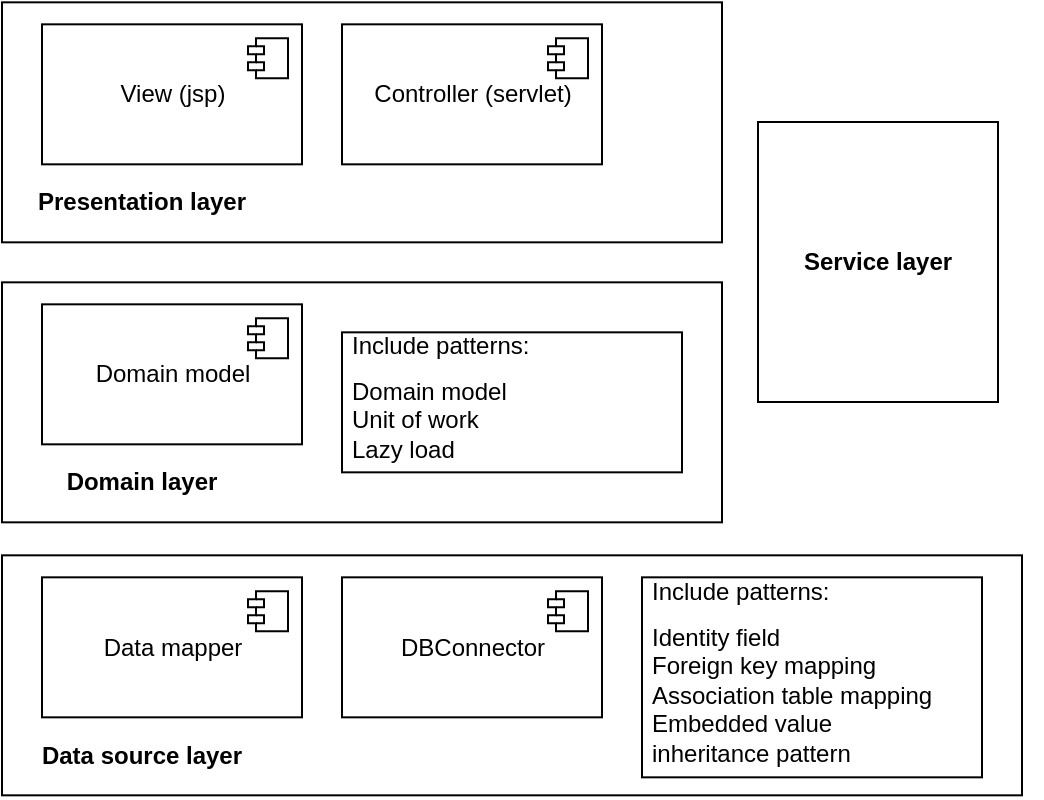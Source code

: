 <mxfile version="11.3.0" type="device" pages="1"><diagram id="XQ3yAm8vTkGJi1qH5fr8" name="第 1 页"><mxGraphModel dx="893" dy="793" grid="1" gridSize="10" guides="1" tooltips="1" connect="1" arrows="1" fold="1" page="1" pageScale="1" pageWidth="827" pageHeight="1169" math="0" shadow="0"><root><mxCell id="0"/><mxCell id="1" parent="0"/><mxCell id="7mrC45qpQQFPKjekmF6F-27" value="" style="group" vertex="1" connectable="0" parent="1"><mxGeometry x="123" y="610.167" width="360" height="120.0" as="geometry"/></mxCell><mxCell id="7mrC45qpQQFPKjekmF6F-28" value="" style="rounded=0;whiteSpace=wrap;html=1;" vertex="1" parent="7mrC45qpQQFPKjekmF6F-27"><mxGeometry width="360" height="120" as="geometry"/></mxCell><mxCell id="7mrC45qpQQFPKjekmF6F-29" value="&lt;b&gt;Domain layer&lt;/b&gt;" style="text;html=1;strokeColor=none;fillColor=none;align=center;verticalAlign=middle;whiteSpace=wrap;rounded=0;" vertex="1" parent="7mrC45qpQQFPKjekmF6F-27"><mxGeometry x="10" y="90.0" width="120" height="20" as="geometry"/></mxCell><mxCell id="7mrC45qpQQFPKjekmF6F-30" value="Domain model" style="html=1;" vertex="1" parent="7mrC45qpQQFPKjekmF6F-27"><mxGeometry x="20" y="11" width="130" height="70" as="geometry"/></mxCell><mxCell id="7mrC45qpQQFPKjekmF6F-31" value="" style="shape=component;jettyWidth=8;jettyHeight=4;" vertex="1" parent="7mrC45qpQQFPKjekmF6F-30"><mxGeometry x="1" width="20" height="20" relative="1" as="geometry"><mxPoint x="-27" y="7" as="offset"/></mxGeometry></mxCell><mxCell id="7mrC45qpQQFPKjekmF6F-32" value="&lt;h1 style=&quot;font-size: 13px&quot;&gt;&lt;span style=&quot;font-size: 12px ; font-weight: 400&quot;&gt;Include patterns:&lt;/span&gt;&lt;br&gt;&lt;/h1&gt;&lt;div&gt;Domain model&lt;/div&gt;&lt;div&gt;&lt;div&gt;Unit of work&lt;/div&gt;&lt;div&gt;Lazy load&lt;/div&gt;&lt;/div&gt;" style="text;html=1;strokeColor=#000000;fillColor=none;spacing=5;spacingTop=-20;whiteSpace=wrap;overflow=hidden;rounded=0;" vertex="1" parent="7mrC45qpQQFPKjekmF6F-27"><mxGeometry x="170" y="25" width="170" height="70" as="geometry"/></mxCell><mxCell id="7mrC45qpQQFPKjekmF6F-48" value="" style="group" vertex="1" connectable="0" parent="1"><mxGeometry x="123" y="470.167" width="360" height="120.0" as="geometry"/></mxCell><mxCell id="7mrC45qpQQFPKjekmF6F-39" value="" style="group" vertex="1" connectable="0" parent="7mrC45qpQQFPKjekmF6F-48"><mxGeometry width="360" height="120.0" as="geometry"/></mxCell><mxCell id="7mrC45qpQQFPKjekmF6F-40" value="" style="rounded=0;whiteSpace=wrap;html=1;" vertex="1" parent="7mrC45qpQQFPKjekmF6F-39"><mxGeometry width="360" height="120" as="geometry"/></mxCell><mxCell id="7mrC45qpQQFPKjekmF6F-41" value="&lt;b&gt;Presentation layer&lt;/b&gt;" style="text;html=1;strokeColor=none;fillColor=none;align=center;verticalAlign=middle;whiteSpace=wrap;rounded=0;" vertex="1" parent="7mrC45qpQQFPKjekmF6F-39"><mxGeometry x="10" y="90.0" width="120" height="20" as="geometry"/></mxCell><mxCell id="7mrC45qpQQFPKjekmF6F-42" value="View (jsp)" style="html=1;" vertex="1" parent="7mrC45qpQQFPKjekmF6F-39"><mxGeometry x="20" y="11" width="130" height="70" as="geometry"/></mxCell><mxCell id="7mrC45qpQQFPKjekmF6F-43" value="" style="shape=component;jettyWidth=8;jettyHeight=4;" vertex="1" parent="7mrC45qpQQFPKjekmF6F-42"><mxGeometry x="1" width="20" height="20" relative="1" as="geometry"><mxPoint x="-27" y="7" as="offset"/></mxGeometry></mxCell><mxCell id="7mrC45qpQQFPKjekmF6F-49" value="Controller (servlet)" style="html=1;" vertex="1" parent="7mrC45qpQQFPKjekmF6F-39"><mxGeometry x="170" y="11" width="130" height="70" as="geometry"/></mxCell><mxCell id="7mrC45qpQQFPKjekmF6F-50" value="" style="shape=component;jettyWidth=8;jettyHeight=4;" vertex="1" parent="7mrC45qpQQFPKjekmF6F-49"><mxGeometry x="1" width="20" height="20" relative="1" as="geometry"><mxPoint x="-27" y="7" as="offset"/></mxGeometry></mxCell><mxCell id="7mrC45qpQQFPKjekmF6F-55" value="" style="group" vertex="1" connectable="0" parent="1"><mxGeometry x="123" y="746.667" width="520" height="120" as="geometry"/></mxCell><mxCell id="7mrC45qpQQFPKjekmF6F-26" value="" style="group;container=1;" vertex="1" connectable="0" parent="7mrC45qpQQFPKjekmF6F-55"><mxGeometry width="520" height="120" as="geometry"/></mxCell><mxCell id="7mrC45qpQQFPKjekmF6F-4" value="" style="rounded=0;whiteSpace=wrap;html=1;" vertex="1" parent="7mrC45qpQQFPKjekmF6F-26"><mxGeometry width="510" height="120" as="geometry"/></mxCell><mxCell id="7mrC45qpQQFPKjekmF6F-5" value="&lt;b&gt;Data source layer&lt;/b&gt;" style="text;html=1;strokeColor=none;fillColor=none;align=center;verticalAlign=middle;whiteSpace=wrap;rounded=0;" vertex="1" parent="7mrC45qpQQFPKjekmF6F-26"><mxGeometry x="10" y="90.0" width="120" height="20" as="geometry"/></mxCell><mxCell id="7mrC45qpQQFPKjekmF6F-9" value="Data mapper" style="html=1;" vertex="1" parent="7mrC45qpQQFPKjekmF6F-26"><mxGeometry x="20" y="11" width="130" height="70" as="geometry"/></mxCell><mxCell id="7mrC45qpQQFPKjekmF6F-10" value="" style="shape=component;jettyWidth=8;jettyHeight=4;" vertex="1" parent="7mrC45qpQQFPKjekmF6F-9"><mxGeometry x="1" width="20" height="20" relative="1" as="geometry"><mxPoint x="-27" y="7" as="offset"/></mxGeometry></mxCell><mxCell id="7mrC45qpQQFPKjekmF6F-12" value="&lt;h1 style=&quot;font-size: 13px&quot;&gt;&lt;span style=&quot;font-size: 12px ; font-weight: 400&quot;&gt;Include patterns:&lt;/span&gt;&lt;br&gt;&lt;/h1&gt;&lt;div&gt;Identity field&lt;/div&gt;&lt;div&gt;Foreign key mapping&lt;/div&gt;&lt;div&gt;Association table mapping&lt;/div&gt;&lt;div&gt;Embedded value&lt;/div&gt;&lt;div&gt;inheritance pattern&lt;/div&gt;" style="text;html=1;strokeColor=#000000;fillColor=none;spacing=5;spacingTop=-20;whiteSpace=wrap;overflow=hidden;rounded=0;" vertex="1" parent="7mrC45qpQQFPKjekmF6F-26"><mxGeometry x="320" y="11" width="170" height="100" as="geometry"/></mxCell><mxCell id="7mrC45qpQQFPKjekmF6F-53" value="DBConnector" style="html=1;" vertex="1" parent="7mrC45qpQQFPKjekmF6F-26"><mxGeometry x="170" y="11" width="130" height="70" as="geometry"/></mxCell><mxCell id="7mrC45qpQQFPKjekmF6F-54" value="" style="shape=component;jettyWidth=8;jettyHeight=4;" vertex="1" parent="7mrC45qpQQFPKjekmF6F-53"><mxGeometry x="1" width="20" height="20" relative="1" as="geometry"><mxPoint x="-27" y="7" as="offset"/></mxGeometry></mxCell><mxCell id="7mrC45qpQQFPKjekmF6F-59" value="&lt;b&gt;Service layer&lt;/b&gt;" style="rounded=0;whiteSpace=wrap;html=1;strokeColor=#000000;" vertex="1" parent="1"><mxGeometry x="501" y="530" width="120" height="140" as="geometry"/></mxCell></root></mxGraphModel></diagram></mxfile>